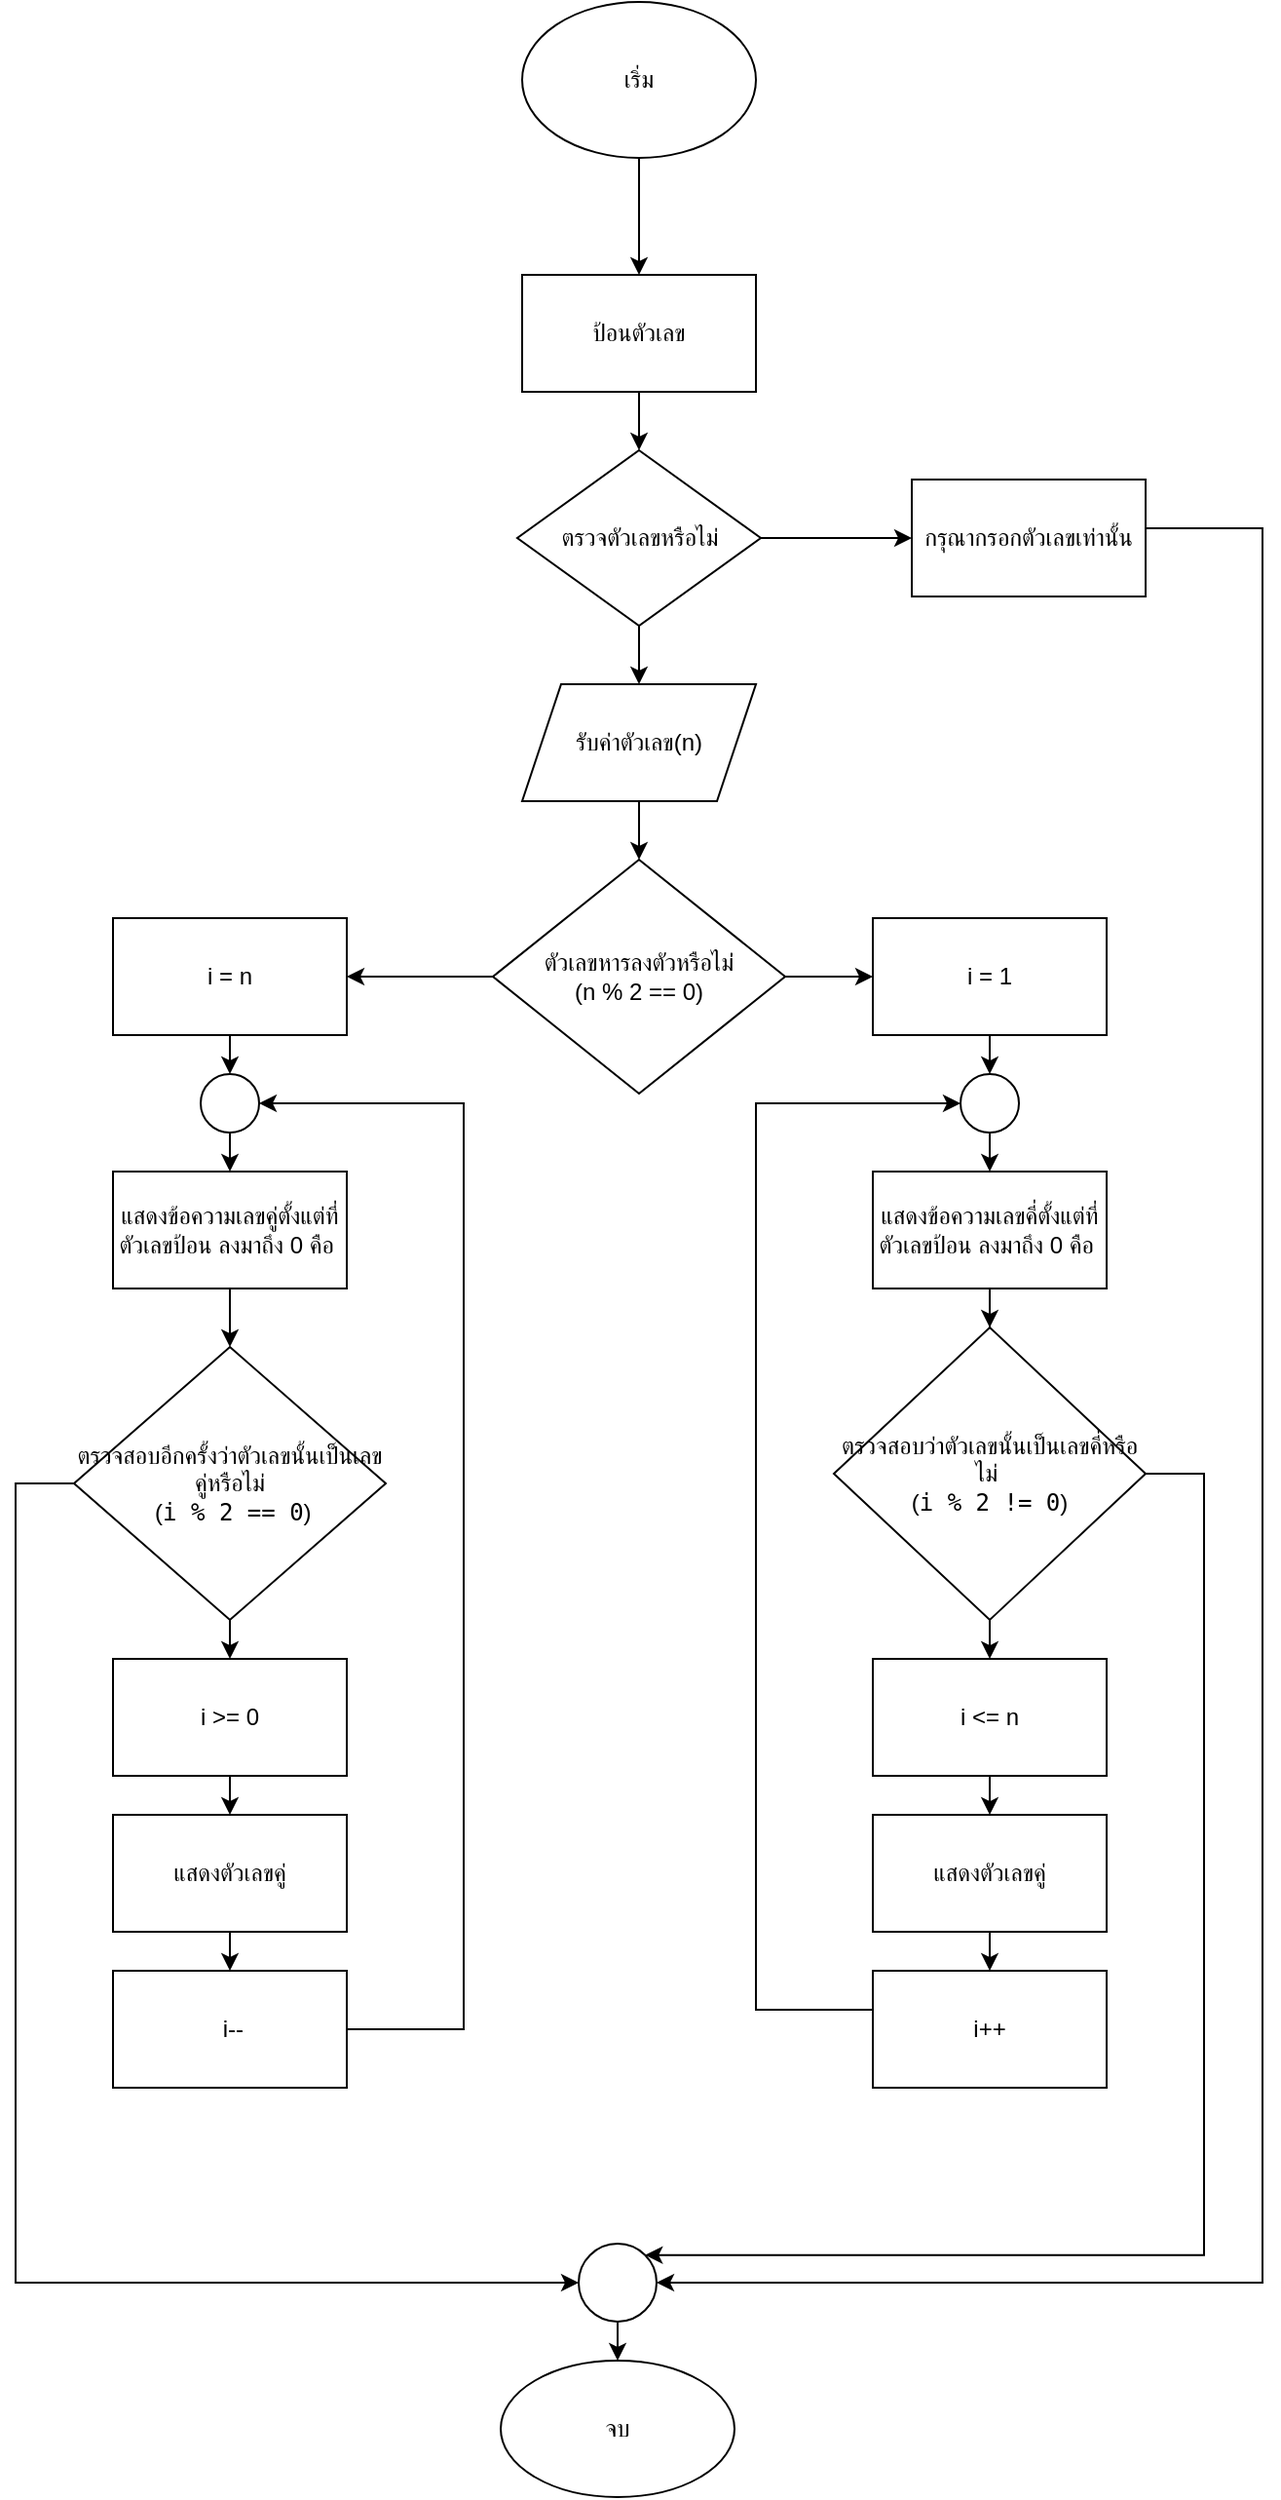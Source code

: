 <mxfile version="28.0.7">
  <diagram name="Page-1" id="EX6XoV8yizhQJbXR_hRk">
    <mxGraphModel dx="1014" dy="1653" grid="1" gridSize="10" guides="1" tooltips="1" connect="1" arrows="1" fold="1" page="1" pageScale="1" pageWidth="850" pageHeight="1100" math="0" shadow="0">
      <root>
        <mxCell id="0" />
        <mxCell id="1" parent="0" />
        <mxCell id="tiHEbC1mKh7d6MbMWh2T-5" style="edgeStyle=orthogonalEdgeStyle;rounded=0;orthogonalLoop=1;jettySize=auto;html=1;entryX=0.5;entryY=0;entryDx=0;entryDy=0;" edge="1" parent="1" source="tiHEbC1mKh7d6MbMWh2T-1" target="tiHEbC1mKh7d6MbMWh2T-4">
          <mxGeometry relative="1" as="geometry" />
        </mxCell>
        <mxCell id="tiHEbC1mKh7d6MbMWh2T-1" value="เริ่ม" style="ellipse;whiteSpace=wrap;html=1;" vertex="1" parent="1">
          <mxGeometry x="380" y="-130" width="120" height="80" as="geometry" />
        </mxCell>
        <mxCell id="tiHEbC1mKh7d6MbMWh2T-8" style="edgeStyle=orthogonalEdgeStyle;rounded=0;orthogonalLoop=1;jettySize=auto;html=1;entryX=0.5;entryY=0;entryDx=0;entryDy=0;" edge="1" parent="1" source="tiHEbC1mKh7d6MbMWh2T-2" target="tiHEbC1mKh7d6MbMWh2T-3">
          <mxGeometry relative="1" as="geometry" />
        </mxCell>
        <mxCell id="tiHEbC1mKh7d6MbMWh2T-2" value="รับค่าตัวเลข(n)" style="shape=parallelogram;perimeter=parallelogramPerimeter;whiteSpace=wrap;html=1;fixedSize=1;" vertex="1" parent="1">
          <mxGeometry x="380" y="220" width="120" height="60" as="geometry" />
        </mxCell>
        <mxCell id="tiHEbC1mKh7d6MbMWh2T-29" style="edgeStyle=orthogonalEdgeStyle;rounded=0;orthogonalLoop=1;jettySize=auto;html=1;exitX=0;exitY=0.5;exitDx=0;exitDy=0;entryX=1;entryY=0.5;entryDx=0;entryDy=0;" edge="1" parent="1" source="tiHEbC1mKh7d6MbMWh2T-3" target="tiHEbC1mKh7d6MbMWh2T-26">
          <mxGeometry relative="1" as="geometry" />
        </mxCell>
        <mxCell id="tiHEbC1mKh7d6MbMWh2T-30" style="edgeStyle=orthogonalEdgeStyle;rounded=0;orthogonalLoop=1;jettySize=auto;html=1;entryX=0;entryY=0.5;entryDx=0;entryDy=0;" edge="1" parent="1" source="tiHEbC1mKh7d6MbMWh2T-3" target="tiHEbC1mKh7d6MbMWh2T-27">
          <mxGeometry relative="1" as="geometry" />
        </mxCell>
        <mxCell id="tiHEbC1mKh7d6MbMWh2T-3" value="&lt;div&gt;&lt;font style=&quot;color: light-dark(rgb(0, 0, 0), rgb(12, 67, 96));&quot;&gt;&lt;span style=&quot;background-color: transparent; color: light-dark(rgb(0, 0, 0), rgb(255, 255, 255));&quot;&gt;ตัวเลข&lt;/span&gt;หารลงตัวหรือไม่่&lt;/font&gt;&lt;/div&gt;&lt;div&gt;&lt;font style=&quot;color: light-dark(rgb(0, 0, 0), rgb(12, 67, 96));&quot;&gt;(n % 2 == 0)&lt;/font&gt;&lt;/div&gt;" style="rhombus;whiteSpace=wrap;html=1;" vertex="1" parent="1">
          <mxGeometry x="365" y="310" width="150" height="120" as="geometry" />
        </mxCell>
        <mxCell id="tiHEbC1mKh7d6MbMWh2T-6" style="edgeStyle=orthogonalEdgeStyle;rounded=0;orthogonalLoop=1;jettySize=auto;html=1;entryX=0.5;entryY=0;entryDx=0;entryDy=0;" edge="1" parent="1" source="tiHEbC1mKh7d6MbMWh2T-61" target="tiHEbC1mKh7d6MbMWh2T-2">
          <mxGeometry relative="1" as="geometry" />
        </mxCell>
        <mxCell id="tiHEbC1mKh7d6MbMWh2T-4" value="ป้อนตัวเลข" style="rounded=0;whiteSpace=wrap;html=1;" vertex="1" parent="1">
          <mxGeometry x="380" y="10" width="120" height="60" as="geometry" />
        </mxCell>
        <mxCell id="tiHEbC1mKh7d6MbMWh2T-17" style="edgeStyle=orthogonalEdgeStyle;rounded=0;orthogonalLoop=1;jettySize=auto;html=1;exitX=0.5;exitY=1;exitDx=0;exitDy=0;entryX=0.5;entryY=0;entryDx=0;entryDy=0;" edge="1" parent="1" source="tiHEbC1mKh7d6MbMWh2T-9" target="tiHEbC1mKh7d6MbMWh2T-16">
          <mxGeometry relative="1" as="geometry" />
        </mxCell>
        <mxCell id="tiHEbC1mKh7d6MbMWh2T-9" value="แสดงข้อความเลขคู่ตั้งแต่ที่ตัวเลขป้อน ลงมาถึง 0 คือ&amp;nbsp;" style="rounded=0;whiteSpace=wrap;html=1;" vertex="1" parent="1">
          <mxGeometry x="170" y="470" width="120" height="60" as="geometry" />
        </mxCell>
        <mxCell id="tiHEbC1mKh7d6MbMWh2T-23" style="edgeStyle=orthogonalEdgeStyle;rounded=0;orthogonalLoop=1;jettySize=auto;html=1;entryX=0.5;entryY=0;entryDx=0;entryDy=0;" edge="1" parent="1" source="tiHEbC1mKh7d6MbMWh2T-10" target="tiHEbC1mKh7d6MbMWh2T-21">
          <mxGeometry relative="1" as="geometry" />
        </mxCell>
        <mxCell id="tiHEbC1mKh7d6MbMWh2T-10" value="แสดงข้อความเลขคี่ตั้งแต่ที่ตัวเลขป้อน ลงมาถึง 0 คือ&amp;nbsp;" style="rounded=0;whiteSpace=wrap;html=1;" vertex="1" parent="1">
          <mxGeometry x="560" y="470" width="120" height="60" as="geometry" />
        </mxCell>
        <mxCell id="tiHEbC1mKh7d6MbMWh2T-38" style="edgeStyle=orthogonalEdgeStyle;rounded=0;orthogonalLoop=1;jettySize=auto;html=1;exitX=0.5;exitY=1;exitDx=0;exitDy=0;entryX=0.5;entryY=0;entryDx=0;entryDy=0;" edge="1" parent="1" source="tiHEbC1mKh7d6MbMWh2T-16" target="tiHEbC1mKh7d6MbMWh2T-18">
          <mxGeometry relative="1" as="geometry" />
        </mxCell>
        <mxCell id="tiHEbC1mKh7d6MbMWh2T-51" style="edgeStyle=orthogonalEdgeStyle;rounded=0;orthogonalLoop=1;jettySize=auto;html=1;entryX=0;entryY=0.5;entryDx=0;entryDy=0;" edge="1" parent="1" source="tiHEbC1mKh7d6MbMWh2T-16" target="tiHEbC1mKh7d6MbMWh2T-42">
          <mxGeometry relative="1" as="geometry">
            <Array as="points">
              <mxPoint x="120" y="630" />
              <mxPoint x="120" y="1040" />
            </Array>
          </mxGeometry>
        </mxCell>
        <mxCell id="tiHEbC1mKh7d6MbMWh2T-16" value="&lt;div&gt;ตรวจสอบอีกครั้งว่าตัวเลขนั้นเป็นเลขคู่หรือไม่&lt;/div&gt;&lt;div&gt;&amp;nbsp;(&lt;code&gt;i % 2 == 0&lt;/code&gt;)&lt;/div&gt;" style="rhombus;whiteSpace=wrap;html=1;" vertex="1" parent="1">
          <mxGeometry x="150" y="560" width="160" height="140" as="geometry" />
        </mxCell>
        <mxCell id="tiHEbC1mKh7d6MbMWh2T-39" style="edgeStyle=orthogonalEdgeStyle;rounded=0;orthogonalLoop=1;jettySize=auto;html=1;exitX=0.5;exitY=1;exitDx=0;exitDy=0;entryX=0.5;entryY=0;entryDx=0;entryDy=0;" edge="1" parent="1" source="tiHEbC1mKh7d6MbMWh2T-18" target="tiHEbC1mKh7d6MbMWh2T-25">
          <mxGeometry relative="1" as="geometry" />
        </mxCell>
        <mxCell id="tiHEbC1mKh7d6MbMWh2T-18" value="i &amp;gt;= 0" style="rounded=0;whiteSpace=wrap;html=1;" vertex="1" parent="1">
          <mxGeometry x="170" y="720" width="120" height="60" as="geometry" />
        </mxCell>
        <mxCell id="tiHEbC1mKh7d6MbMWh2T-37" style="edgeStyle=orthogonalEdgeStyle;rounded=0;orthogonalLoop=1;jettySize=auto;html=1;exitX=0.5;exitY=1;exitDx=0;exitDy=0;entryX=0.5;entryY=0;entryDx=0;entryDy=0;" edge="1" parent="1" source="tiHEbC1mKh7d6MbMWh2T-21" target="tiHEbC1mKh7d6MbMWh2T-28">
          <mxGeometry relative="1" as="geometry" />
        </mxCell>
        <mxCell id="tiHEbC1mKh7d6MbMWh2T-52" style="edgeStyle=orthogonalEdgeStyle;rounded=0;orthogonalLoop=1;jettySize=auto;html=1;entryX=1;entryY=0;entryDx=0;entryDy=0;" edge="1" parent="1" source="tiHEbC1mKh7d6MbMWh2T-21" target="tiHEbC1mKh7d6MbMWh2T-42">
          <mxGeometry relative="1" as="geometry">
            <Array as="points">
              <mxPoint x="730" y="625" />
              <mxPoint x="730" y="1026" />
            </Array>
          </mxGeometry>
        </mxCell>
        <mxCell id="tiHEbC1mKh7d6MbMWh2T-21" value="ตรวจสอบว่าตัวเลขนั้นเป็นเลขคี่หรือไม่&amp;nbsp;&lt;div&gt;(&lt;code&gt;i % 2 != 0&lt;/code&gt;)&lt;/div&gt;" style="rhombus;whiteSpace=wrap;html=1;" vertex="1" parent="1">
          <mxGeometry x="540" y="550" width="160" height="150" as="geometry" />
        </mxCell>
        <mxCell id="tiHEbC1mKh7d6MbMWh2T-45" style="edgeStyle=orthogonalEdgeStyle;rounded=0;orthogonalLoop=1;jettySize=auto;html=1;exitX=0.5;exitY=1;exitDx=0;exitDy=0;entryX=0.5;entryY=0;entryDx=0;entryDy=0;" edge="1" parent="1" source="tiHEbC1mKh7d6MbMWh2T-24" target="tiHEbC1mKh7d6MbMWh2T-34">
          <mxGeometry relative="1" as="geometry" />
        </mxCell>
        <mxCell id="tiHEbC1mKh7d6MbMWh2T-24" value="แสดงตัวเลขคู่" style="rounded=0;whiteSpace=wrap;html=1;" vertex="1" parent="1">
          <mxGeometry x="560" y="800" width="120" height="60" as="geometry" />
        </mxCell>
        <mxCell id="tiHEbC1mKh7d6MbMWh2T-44" style="edgeStyle=orthogonalEdgeStyle;rounded=0;orthogonalLoop=1;jettySize=auto;html=1;exitX=0.5;exitY=1;exitDx=0;exitDy=0;entryX=0.5;entryY=0;entryDx=0;entryDy=0;" edge="1" parent="1" source="tiHEbC1mKh7d6MbMWh2T-25" target="tiHEbC1mKh7d6MbMWh2T-32">
          <mxGeometry relative="1" as="geometry" />
        </mxCell>
        <mxCell id="tiHEbC1mKh7d6MbMWh2T-25" value="แสดงตัวเลขคู่" style="rounded=0;whiteSpace=wrap;html=1;" vertex="1" parent="1">
          <mxGeometry x="170" y="800" width="120" height="60" as="geometry" />
        </mxCell>
        <mxCell id="tiHEbC1mKh7d6MbMWh2T-46" style="edgeStyle=orthogonalEdgeStyle;rounded=0;orthogonalLoop=1;jettySize=auto;html=1;exitX=0.5;exitY=1;exitDx=0;exitDy=0;entryX=0.5;entryY=0;entryDx=0;entryDy=0;" edge="1" parent="1" source="tiHEbC1mKh7d6MbMWh2T-26" target="tiHEbC1mKh7d6MbMWh2T-35">
          <mxGeometry relative="1" as="geometry" />
        </mxCell>
        <mxCell id="tiHEbC1mKh7d6MbMWh2T-26" value="i = n" style="rounded=0;whiteSpace=wrap;html=1;" vertex="1" parent="1">
          <mxGeometry x="170" y="340" width="120" height="60" as="geometry" />
        </mxCell>
        <mxCell id="tiHEbC1mKh7d6MbMWh2T-47" style="edgeStyle=orthogonalEdgeStyle;rounded=0;orthogonalLoop=1;jettySize=auto;html=1;exitX=0.5;exitY=1;exitDx=0;exitDy=0;entryX=0.5;entryY=0;entryDx=0;entryDy=0;" edge="1" parent="1" source="tiHEbC1mKh7d6MbMWh2T-27" target="tiHEbC1mKh7d6MbMWh2T-36">
          <mxGeometry relative="1" as="geometry" />
        </mxCell>
        <mxCell id="tiHEbC1mKh7d6MbMWh2T-27" value="i = 1" style="rounded=0;whiteSpace=wrap;html=1;" vertex="1" parent="1">
          <mxGeometry x="560" y="340" width="120" height="60" as="geometry" />
        </mxCell>
        <mxCell id="tiHEbC1mKh7d6MbMWh2T-41" style="edgeStyle=orthogonalEdgeStyle;rounded=0;orthogonalLoop=1;jettySize=auto;html=1;exitX=0.5;exitY=1;exitDx=0;exitDy=0;entryX=0.5;entryY=0;entryDx=0;entryDy=0;" edge="1" parent="1" source="tiHEbC1mKh7d6MbMWh2T-28" target="tiHEbC1mKh7d6MbMWh2T-24">
          <mxGeometry relative="1" as="geometry" />
        </mxCell>
        <mxCell id="tiHEbC1mKh7d6MbMWh2T-28" value="i &amp;lt;= n" style="rounded=0;whiteSpace=wrap;html=1;" vertex="1" parent="1">
          <mxGeometry x="560" y="720" width="120" height="60" as="geometry" />
        </mxCell>
        <mxCell id="tiHEbC1mKh7d6MbMWh2T-48" style="edgeStyle=orthogonalEdgeStyle;rounded=0;orthogonalLoop=1;jettySize=auto;html=1;entryX=1;entryY=0.5;entryDx=0;entryDy=0;" edge="1" parent="1" source="tiHEbC1mKh7d6MbMWh2T-32" target="tiHEbC1mKh7d6MbMWh2T-35">
          <mxGeometry relative="1" as="geometry">
            <Array as="points">
              <mxPoint x="350" y="910" />
              <mxPoint x="350" y="435" />
            </Array>
          </mxGeometry>
        </mxCell>
        <mxCell id="tiHEbC1mKh7d6MbMWh2T-32" value="&amp;nbsp;i--" style="rounded=0;whiteSpace=wrap;html=1;" vertex="1" parent="1">
          <mxGeometry x="170" y="880" width="120" height="60" as="geometry" />
        </mxCell>
        <mxCell id="tiHEbC1mKh7d6MbMWh2T-54" style="edgeStyle=orthogonalEdgeStyle;rounded=0;orthogonalLoop=1;jettySize=auto;html=1;entryX=0;entryY=0.5;entryDx=0;entryDy=0;" edge="1" parent="1" source="tiHEbC1mKh7d6MbMWh2T-34" target="tiHEbC1mKh7d6MbMWh2T-36">
          <mxGeometry relative="1" as="geometry">
            <Array as="points">
              <mxPoint x="500" y="900" />
              <mxPoint x="500" y="435" />
            </Array>
          </mxGeometry>
        </mxCell>
        <mxCell id="tiHEbC1mKh7d6MbMWh2T-34" value="i++" style="rounded=0;whiteSpace=wrap;html=1;" vertex="1" parent="1">
          <mxGeometry x="560" y="880" width="120" height="60" as="geometry" />
        </mxCell>
        <mxCell id="tiHEbC1mKh7d6MbMWh2T-49" style="edgeStyle=orthogonalEdgeStyle;rounded=0;orthogonalLoop=1;jettySize=auto;html=1;exitX=0.5;exitY=1;exitDx=0;exitDy=0;entryX=0.5;entryY=0;entryDx=0;entryDy=0;" edge="1" parent="1" source="tiHEbC1mKh7d6MbMWh2T-35" target="tiHEbC1mKh7d6MbMWh2T-9">
          <mxGeometry relative="1" as="geometry" />
        </mxCell>
        <mxCell id="tiHEbC1mKh7d6MbMWh2T-35" value="" style="ellipse;whiteSpace=wrap;html=1;aspect=fixed;" vertex="1" parent="1">
          <mxGeometry x="215" y="420" width="30" height="30" as="geometry" />
        </mxCell>
        <mxCell id="tiHEbC1mKh7d6MbMWh2T-56" style="edgeStyle=orthogonalEdgeStyle;rounded=0;orthogonalLoop=1;jettySize=auto;html=1;exitX=0.5;exitY=1;exitDx=0;exitDy=0;entryX=0.5;entryY=0;entryDx=0;entryDy=0;" edge="1" parent="1" source="tiHEbC1mKh7d6MbMWh2T-36" target="tiHEbC1mKh7d6MbMWh2T-10">
          <mxGeometry relative="1" as="geometry" />
        </mxCell>
        <mxCell id="tiHEbC1mKh7d6MbMWh2T-60" style="edgeStyle=orthogonalEdgeStyle;rounded=0;orthogonalLoop=1;jettySize=auto;html=1;exitX=0.5;exitY=1;exitDx=0;exitDy=0;" edge="1" parent="1" source="tiHEbC1mKh7d6MbMWh2T-36">
          <mxGeometry relative="1" as="geometry">
            <mxPoint x="620" y="450" as="targetPoint" />
          </mxGeometry>
        </mxCell>
        <mxCell id="tiHEbC1mKh7d6MbMWh2T-36" value="" style="ellipse;whiteSpace=wrap;html=1;aspect=fixed;" vertex="1" parent="1">
          <mxGeometry x="605" y="420" width="30" height="30" as="geometry" />
        </mxCell>
        <mxCell id="tiHEbC1mKh7d6MbMWh2T-53" style="edgeStyle=orthogonalEdgeStyle;rounded=0;orthogonalLoop=1;jettySize=auto;html=1;exitX=0.5;exitY=1;exitDx=0;exitDy=0;entryX=0.5;entryY=0;entryDx=0;entryDy=0;" edge="1" parent="1" source="tiHEbC1mKh7d6MbMWh2T-42" target="tiHEbC1mKh7d6MbMWh2T-43">
          <mxGeometry relative="1" as="geometry" />
        </mxCell>
        <mxCell id="tiHEbC1mKh7d6MbMWh2T-42" value="" style="ellipse;whiteSpace=wrap;html=1;aspect=fixed;" vertex="1" parent="1">
          <mxGeometry x="409" y="1020" width="40" height="40" as="geometry" />
        </mxCell>
        <mxCell id="tiHEbC1mKh7d6MbMWh2T-43" value="จบ" style="ellipse;whiteSpace=wrap;html=1;" vertex="1" parent="1">
          <mxGeometry x="369" y="1080" width="120" height="70" as="geometry" />
        </mxCell>
        <mxCell id="tiHEbC1mKh7d6MbMWh2T-62" value="" style="edgeStyle=orthogonalEdgeStyle;rounded=0;orthogonalLoop=1;jettySize=auto;html=1;entryX=0.5;entryY=0;entryDx=0;entryDy=0;" edge="1" parent="1" source="tiHEbC1mKh7d6MbMWh2T-4" target="tiHEbC1mKh7d6MbMWh2T-61">
          <mxGeometry relative="1" as="geometry">
            <mxPoint x="440" y="70" as="sourcePoint" />
            <mxPoint x="440" y="210" as="targetPoint" />
          </mxGeometry>
        </mxCell>
        <mxCell id="tiHEbC1mKh7d6MbMWh2T-63" style="edgeStyle=orthogonalEdgeStyle;rounded=0;orthogonalLoop=1;jettySize=auto;html=1;entryX=0;entryY=0.5;entryDx=0;entryDy=0;" edge="1" parent="1" source="tiHEbC1mKh7d6MbMWh2T-61" target="tiHEbC1mKh7d6MbMWh2T-64">
          <mxGeometry relative="1" as="geometry">
            <mxPoint x="650" y="145" as="targetPoint" />
          </mxGeometry>
        </mxCell>
        <mxCell id="tiHEbC1mKh7d6MbMWh2T-61" value="ตรวจตัวเลขหรือไม่" style="rhombus;whiteSpace=wrap;html=1;" vertex="1" parent="1">
          <mxGeometry x="377.5" y="100" width="125" height="90" as="geometry" />
        </mxCell>
        <mxCell id="tiHEbC1mKh7d6MbMWh2T-65" style="edgeStyle=orthogonalEdgeStyle;rounded=0;orthogonalLoop=1;jettySize=auto;html=1;entryX=1;entryY=0.5;entryDx=0;entryDy=0;exitX=1;exitY=0.5;exitDx=0;exitDy=0;" edge="1" parent="1" source="tiHEbC1mKh7d6MbMWh2T-64" target="tiHEbC1mKh7d6MbMWh2T-42">
          <mxGeometry relative="1" as="geometry">
            <Array as="points">
              <mxPoint x="657" y="145" />
              <mxPoint x="657" y="140" />
              <mxPoint x="760" y="140" />
              <mxPoint x="760" y="1040" />
            </Array>
          </mxGeometry>
        </mxCell>
        <mxCell id="tiHEbC1mKh7d6MbMWh2T-64" value="กรุณากรอกตัวเลขเท่านั้น" style="rounded=0;whiteSpace=wrap;html=1;" vertex="1" parent="1">
          <mxGeometry x="580" y="115" width="120" height="60" as="geometry" />
        </mxCell>
      </root>
    </mxGraphModel>
  </diagram>
</mxfile>
